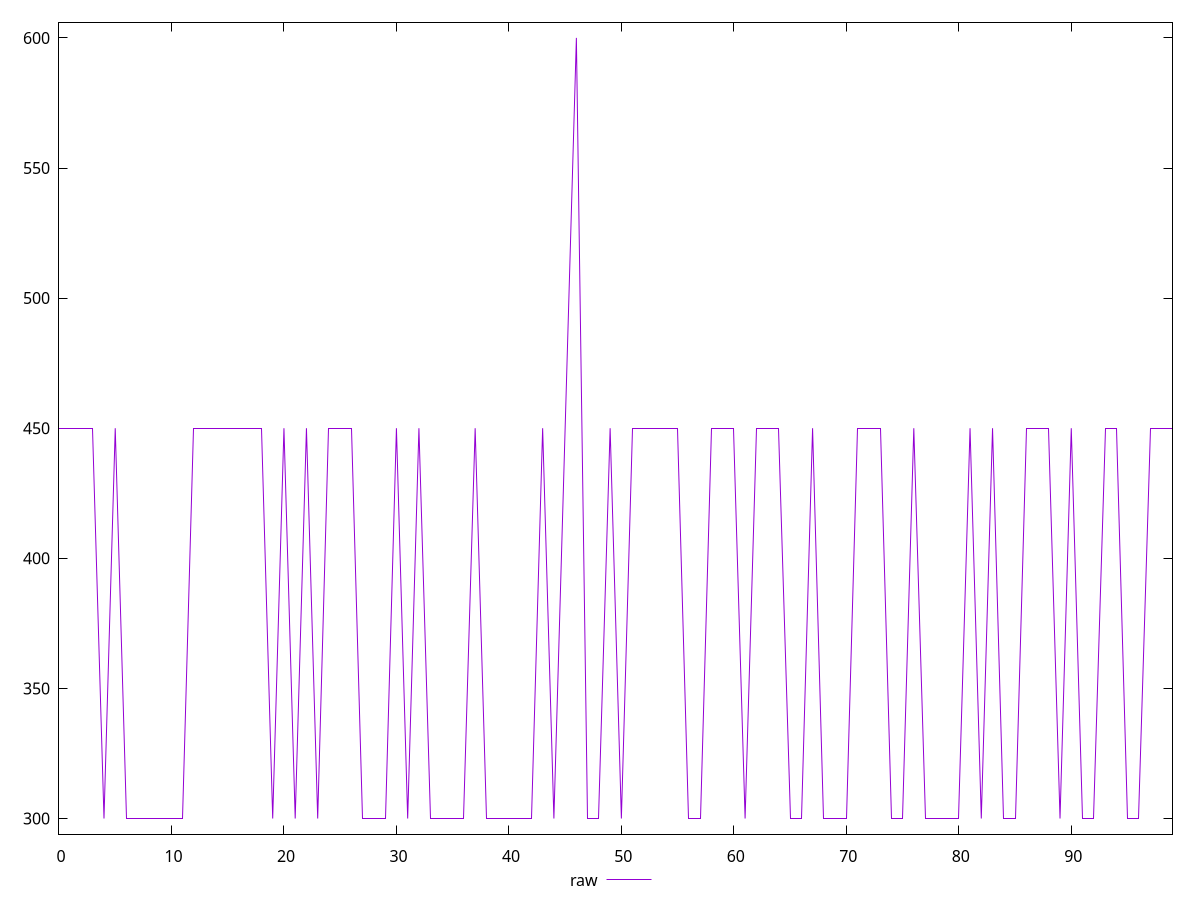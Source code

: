 reset

$raw <<EOF
0 450
1 450
2 450
3 450
4 300
5 450
6 300
7 300
8 300
9 300
10 300
11 300
12 450
13 450
14 450
15 450
16 450
17 450
18 450
19 300
20 450
21 300
22 450
23 300
24 450
25 450
26 450
27 300
28 300
29 300
30 450
31 300
32 450
33 300
34 300
35 300
36 300
37 450
38 300
39 300
40 300
41 300
42 300
43 450
44 300
45 450
46 600
47 300
48 300
49 450
50 300
51 450
52 450
53 450
54 450
55 450
56 300
57 300
58 450
59 450
60 450
61 300
62 450
63 450
64 450
65 300
66 300
67 450
68 300
69 300
70 300
71 450
72 450
73 450
74 300
75 300
76 450
77 300
78 300
79 300
80 300
81 450
82 300
83 450
84 300
85 300
86 450
87 450
88 450
89 300
90 450
91 300
92 300
93 450
94 450
95 300
96 300
97 450
98 450
99 450
EOF

set key outside below
set xrange [0:99]
set yrange [294:606]
set trange [294:606]
set terminal svg size 640, 500 enhanced background rgb 'white'
set output "reports/report_00030_2021-02-24T20-42-31.540Z/unused-css-rules/samples/astro/raw/values.svg"

plot $raw title "raw" with line

reset
